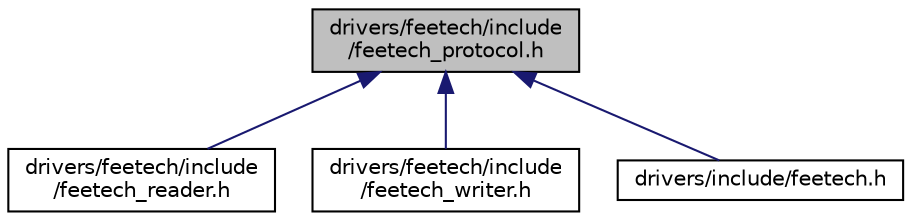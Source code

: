 digraph "drivers/feetech/include/feetech_protocol.h"
{
 // LATEX_PDF_SIZE
  edge [fontname="Helvetica",fontsize="10",labelfontname="Helvetica",labelfontsize="10"];
  node [fontname="Helvetica",fontsize="10",shape=record];
  Node1 [label="drivers/feetech/include\l/feetech_protocol.h",height=0.2,width=0.4,color="black", fillcolor="grey75", style="filled", fontcolor="black",tooltip="Feetech protocol definitions."];
  Node1 -> Node2 [dir="back",color="midnightblue",fontsize="10",style="solid",fontname="Helvetica"];
  Node2 [label="drivers/feetech/include\l/feetech_reader.h",height=0.2,width=0.4,color="black", fillcolor="white", style="filled",URL="$feetech__reader_8h.html",tooltip="Interface definition for Feetech packet reader."];
  Node1 -> Node3 [dir="back",color="midnightblue",fontsize="10",style="solid",fontname="Helvetica"];
  Node3 [label="drivers/feetech/include\l/feetech_writer.h",height=0.2,width=0.4,color="black", fillcolor="white", style="filled",URL="$feetech__writer_8h.html",tooltip="Interface definition for Feetech packet writer."];
  Node1 -> Node4 [dir="back",color="midnightblue",fontsize="10",style="solid",fontname="Helvetica"];
  Node4 [label="drivers/include/feetech.h",height=0.2,width=0.4,color="black", fillcolor="white", style="filled",URL="$feetech_8h.html",tooltip="Interface definition for Feetech devices driver."];
}
